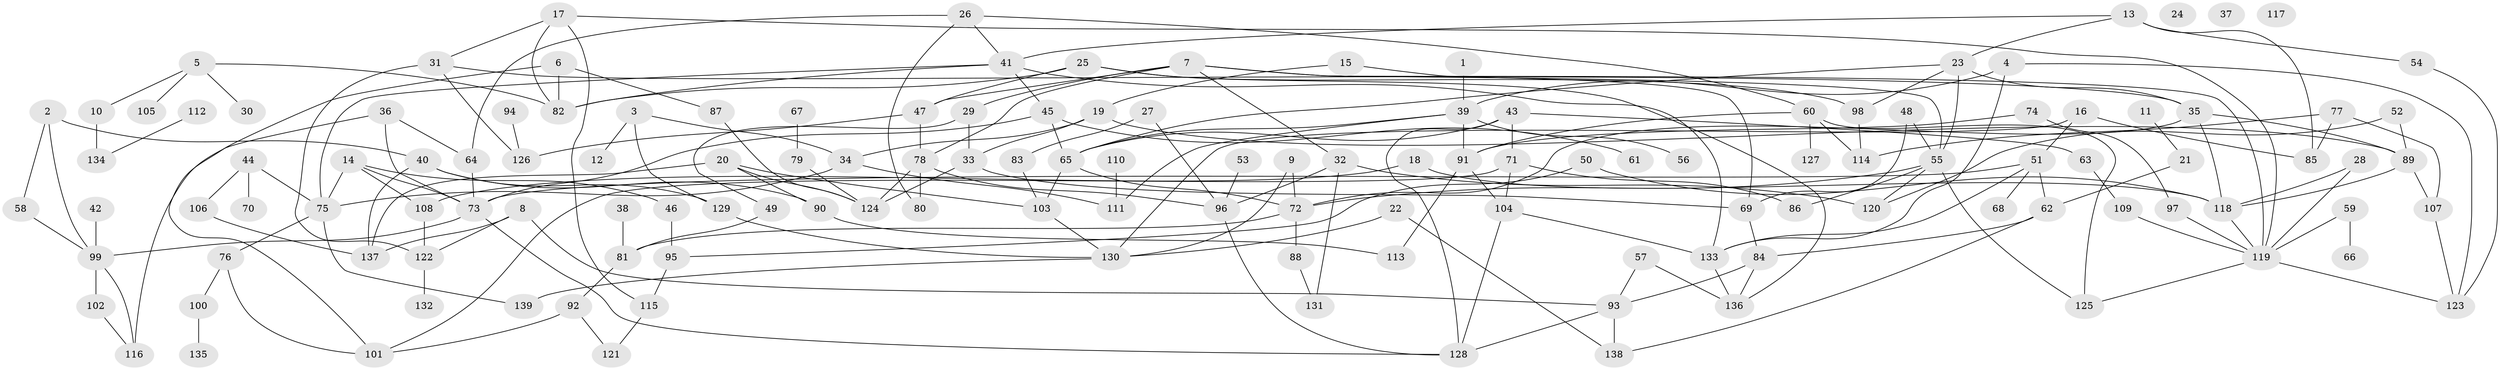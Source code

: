 // coarse degree distribution, {5: 0.12345679012345678, 3: 0.1728395061728395, 2: 0.2345679012345679, 14: 0.012345679012345678, 11: 0.037037037037037035, 8: 0.024691358024691357, 10: 0.037037037037037035, 7: 0.012345679012345678, 4: 0.16049382716049382, 1: 0.1728395061728395, 6: 0.012345679012345678}
// Generated by graph-tools (version 1.1) at 2025/48/03/04/25 22:48:09]
// undirected, 139 vertices, 214 edges
graph export_dot {
  node [color=gray90,style=filled];
  1;
  2;
  3;
  4;
  5;
  6;
  7;
  8;
  9;
  10;
  11;
  12;
  13;
  14;
  15;
  16;
  17;
  18;
  19;
  20;
  21;
  22;
  23;
  24;
  25;
  26;
  27;
  28;
  29;
  30;
  31;
  32;
  33;
  34;
  35;
  36;
  37;
  38;
  39;
  40;
  41;
  42;
  43;
  44;
  45;
  46;
  47;
  48;
  49;
  50;
  51;
  52;
  53;
  54;
  55;
  56;
  57;
  58;
  59;
  60;
  61;
  62;
  63;
  64;
  65;
  66;
  67;
  68;
  69;
  70;
  71;
  72;
  73;
  74;
  75;
  76;
  77;
  78;
  79;
  80;
  81;
  82;
  83;
  84;
  85;
  86;
  87;
  88;
  89;
  90;
  91;
  92;
  93;
  94;
  95;
  96;
  97;
  98;
  99;
  100;
  101;
  102;
  103;
  104;
  105;
  106;
  107;
  108;
  109;
  110;
  111;
  112;
  113;
  114;
  115;
  116;
  117;
  118;
  119;
  120;
  121;
  122;
  123;
  124;
  125;
  126;
  127;
  128;
  129;
  130;
  131;
  132;
  133;
  134;
  135;
  136;
  137;
  138;
  139;
  1 -- 39;
  2 -- 40;
  2 -- 58;
  2 -- 99;
  3 -- 12;
  3 -- 34;
  3 -- 129;
  4 -- 39;
  4 -- 123;
  4 -- 133;
  5 -- 10;
  5 -- 30;
  5 -- 82;
  5 -- 105;
  6 -- 82;
  6 -- 87;
  6 -- 101;
  7 -- 29;
  7 -- 32;
  7 -- 47;
  7 -- 55;
  7 -- 78;
  7 -- 119;
  8 -- 93;
  8 -- 122;
  8 -- 137;
  9 -- 72;
  9 -- 130;
  10 -- 134;
  11 -- 21;
  13 -- 23;
  13 -- 41;
  13 -- 54;
  13 -- 85;
  14 -- 46;
  14 -- 73;
  14 -- 75;
  14 -- 108;
  15 -- 19;
  15 -- 69;
  16 -- 51;
  16 -- 85;
  16 -- 130;
  17 -- 31;
  17 -- 82;
  17 -- 115;
  17 -- 119;
  18 -- 108;
  18 -- 118;
  19 -- 33;
  19 -- 34;
  19 -- 89;
  20 -- 90;
  20 -- 103;
  20 -- 124;
  20 -- 137;
  21 -- 62;
  22 -- 130;
  22 -- 138;
  23 -- 35;
  23 -- 55;
  23 -- 65;
  23 -- 98;
  25 -- 47;
  25 -- 82;
  25 -- 98;
  25 -- 136;
  26 -- 41;
  26 -- 60;
  26 -- 64;
  26 -- 80;
  27 -- 83;
  27 -- 96;
  28 -- 118;
  28 -- 119;
  29 -- 33;
  29 -- 49;
  31 -- 35;
  31 -- 122;
  31 -- 126;
  32 -- 96;
  32 -- 120;
  32 -- 131;
  33 -- 69;
  33 -- 124;
  34 -- 75;
  34 -- 111;
  35 -- 72;
  35 -- 89;
  35 -- 118;
  36 -- 64;
  36 -- 73;
  36 -- 116;
  38 -- 81;
  39 -- 56;
  39 -- 65;
  39 -- 91;
  39 -- 111;
  40 -- 90;
  40 -- 129;
  40 -- 137;
  41 -- 45;
  41 -- 75;
  41 -- 82;
  41 -- 133;
  42 -- 99;
  43 -- 63;
  43 -- 65;
  43 -- 71;
  43 -- 128;
  44 -- 70;
  44 -- 75;
  44 -- 106;
  45 -- 61;
  45 -- 65;
  45 -- 73;
  46 -- 95;
  47 -- 78;
  47 -- 126;
  48 -- 55;
  48 -- 69;
  49 -- 81;
  50 -- 95;
  50 -- 118;
  51 -- 62;
  51 -- 68;
  51 -- 73;
  51 -- 133;
  52 -- 89;
  52 -- 120;
  53 -- 96;
  54 -- 123;
  55 -- 72;
  55 -- 86;
  55 -- 120;
  55 -- 125;
  57 -- 93;
  57 -- 136;
  58 -- 99;
  59 -- 66;
  59 -- 119;
  60 -- 91;
  60 -- 114;
  60 -- 125;
  60 -- 127;
  62 -- 84;
  62 -- 138;
  63 -- 109;
  64 -- 73;
  65 -- 72;
  65 -- 103;
  67 -- 79;
  69 -- 84;
  71 -- 86;
  71 -- 101;
  71 -- 104;
  72 -- 81;
  72 -- 88;
  73 -- 99;
  73 -- 128;
  74 -- 91;
  74 -- 97;
  75 -- 76;
  75 -- 139;
  76 -- 100;
  76 -- 101;
  77 -- 85;
  77 -- 107;
  77 -- 114;
  78 -- 80;
  78 -- 96;
  78 -- 124;
  79 -- 124;
  81 -- 92;
  83 -- 103;
  84 -- 93;
  84 -- 136;
  87 -- 124;
  88 -- 131;
  89 -- 107;
  89 -- 118;
  90 -- 113;
  91 -- 104;
  91 -- 113;
  92 -- 101;
  92 -- 121;
  93 -- 128;
  93 -- 138;
  94 -- 126;
  95 -- 115;
  96 -- 128;
  97 -- 119;
  98 -- 114;
  99 -- 102;
  99 -- 116;
  100 -- 135;
  102 -- 116;
  103 -- 130;
  104 -- 128;
  104 -- 133;
  106 -- 137;
  107 -- 123;
  108 -- 122;
  109 -- 119;
  110 -- 111;
  112 -- 134;
  115 -- 121;
  118 -- 119;
  119 -- 123;
  119 -- 125;
  122 -- 132;
  129 -- 130;
  130 -- 139;
  133 -- 136;
}
